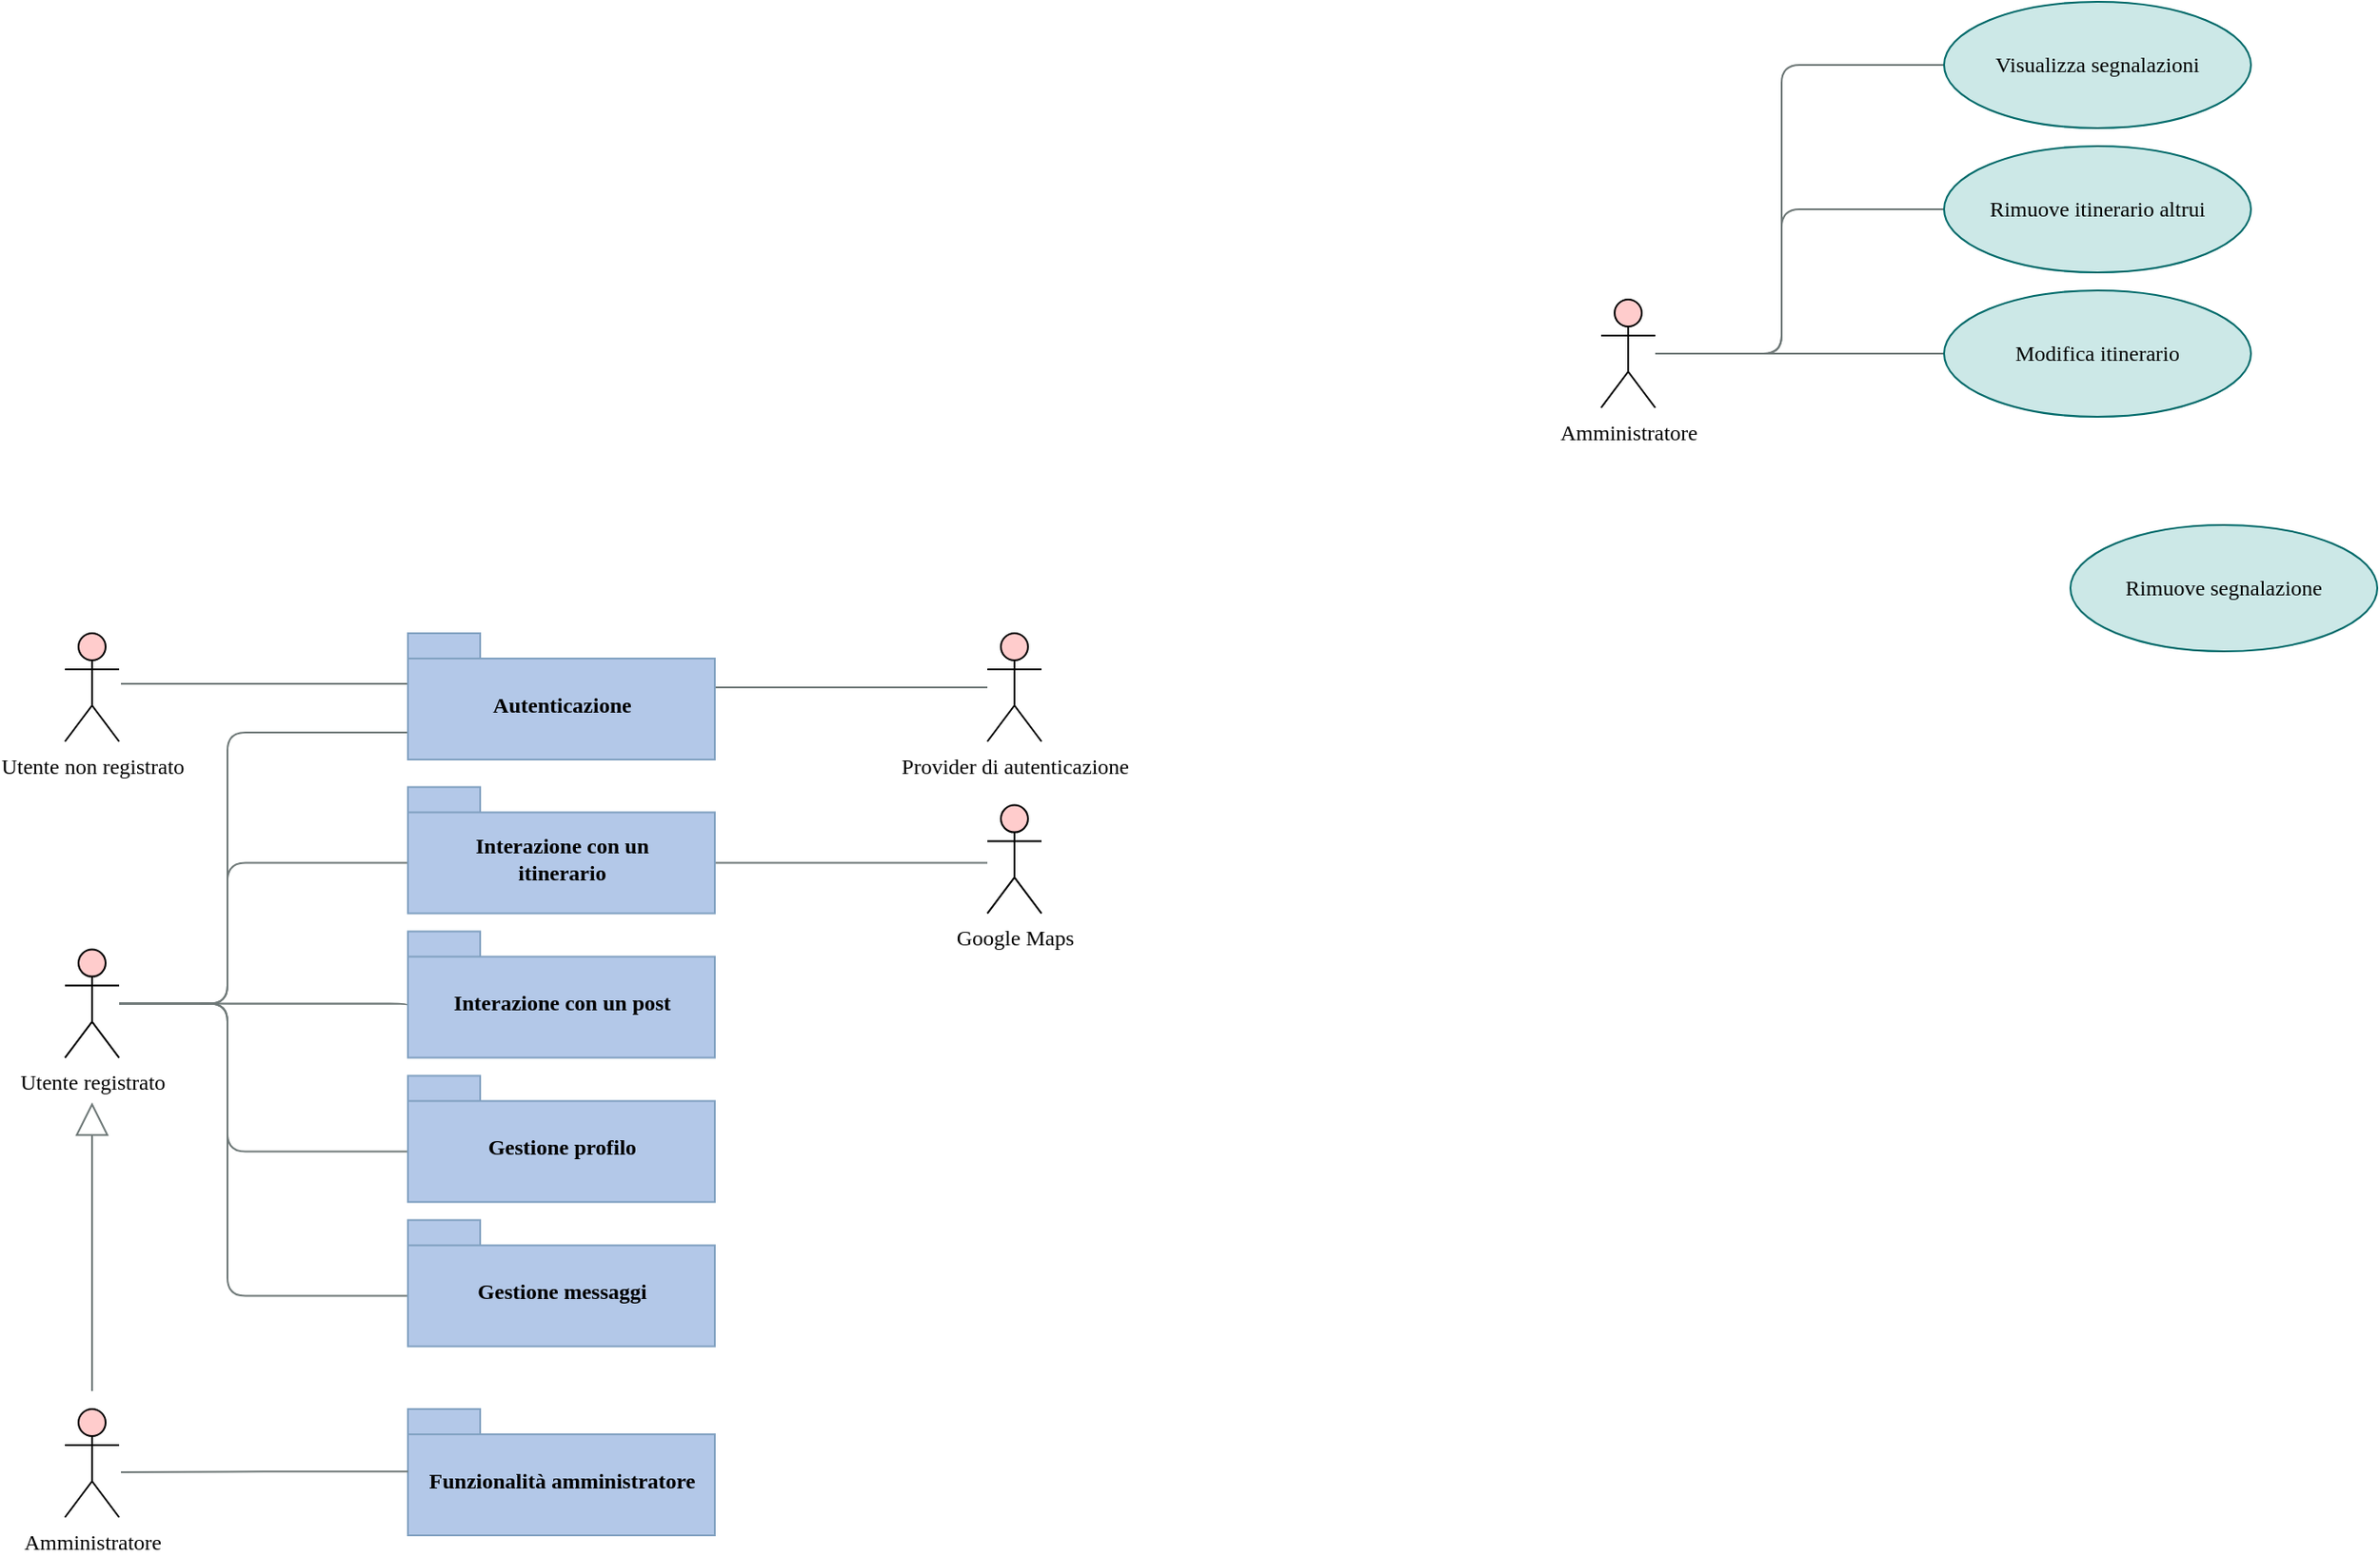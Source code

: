 <mxfile version="17.2.1" type="github" pages="6">
  <diagram id="qczy4szZoJ-dXBy7eCR8" name="Page-1">
    <mxGraphModel dx="1262" dy="675" grid="1" gridSize="10" guides="1" tooltips="1" connect="1" arrows="1" fold="1" page="1" pageScale="1" pageWidth="827" pageHeight="1000" math="0" shadow="0">
      <root>
        <mxCell id="0" />
        <mxCell id="1" parent="0" />
        <mxCell id="-XIUiXiNTtbOvC1yEvEz-1" style="edgeStyle=none;html=1;entryX=0;entryY=0;entryDx=0;entryDy=28;endArrow=none;endFill=0;fontColor=#191C1C;strokeColor=#6F7978;entryPerimeter=0;" parent="1" target="HgdmBFeqSQPLeSnqW7z7-1" edge="1">
          <mxGeometry relative="1" as="geometry">
            <mxPoint x="170" y="508" as="sourcePoint" />
            <mxPoint x="329" y="370" as="targetPoint" />
            <Array as="points">
              <mxPoint x="230" y="508" />
            </Array>
          </mxGeometry>
        </mxCell>
        <mxCell id="-XIUiXiNTtbOvC1yEvEz-2" value="Utente non registrato" style="shape=umlActor;verticalLabelPosition=bottom;verticalAlign=top;html=1;fillColor=#FFCCCC;fontFamily=Fira Sans;fontSource=https%3A%2F%2Ffonts.googleapis.com%2Fcss%3Ffamily%3DFira%2BSans;" parent="1" vertex="1">
          <mxGeometry x="139" y="480" width="30" height="60" as="geometry" />
        </mxCell>
        <mxCell id="-XIUiXiNTtbOvC1yEvEz-4" style="edgeStyle=orthogonalEdgeStyle;html=1;fontFamily=Roboto;fontSource=https%3A%2F%2Ffonts.googleapis.com%2Fcss%3Ffamily%3DRoboto;endArrow=none;endFill=0;fontColor=#191C1C;strokeColor=#6F7978;" parent="1" edge="1">
          <mxGeometry relative="1" as="geometry">
            <mxPoint x="169" y="685.26" as="sourcePoint" />
            <Array as="points">
              <mxPoint x="229" y="685" />
              <mxPoint x="229" y="535" />
            </Array>
            <mxPoint x="330" y="535" as="targetPoint" />
          </mxGeometry>
        </mxCell>
        <mxCell id="-XIUiXiNTtbOvC1yEvEz-5" style="edgeStyle=orthogonalEdgeStyle;html=1;entryX=0;entryY=0;entryDx=0;entryDy=42;entryPerimeter=0;fontFamily=Roboto;fontSource=https%3A%2F%2Ffonts.googleapis.com%2Fcss%3Ffamily%3DRoboto;endArrow=none;endFill=0;fontColor=#191C1C;strokeColor=#6F7978;" parent="1" source="-XIUiXiNTtbOvC1yEvEz-9" target="-XIUiXiNTtbOvC1yEvEz-19" edge="1">
          <mxGeometry relative="1" as="geometry">
            <Array as="points">
              <mxPoint x="229" y="685.3" />
              <mxPoint x="229" y="607.3" />
            </Array>
          </mxGeometry>
        </mxCell>
        <mxCell id="-XIUiXiNTtbOvC1yEvEz-6" style="edgeStyle=orthogonalEdgeStyle;html=1;fontFamily=Roboto;fontSource=https%3A%2F%2Ffonts.googleapis.com%2Fcss%3Ffamily%3DRoboto;endArrow=none;endFill=0;exitX=0;exitY=0;exitDx=0;exitDy=42;exitPerimeter=0;fontColor=#191C1C;strokeColor=#6F7978;" parent="1" source="-XIUiXiNTtbOvC1yEvEz-17" edge="1">
          <mxGeometry relative="1" as="geometry">
            <Array as="points">
              <mxPoint x="329" y="685.3" />
              <mxPoint x="209" y="685.3" />
            </Array>
            <mxPoint x="299" y="685.22" as="sourcePoint" />
            <mxPoint x="319.02" y="685.39" as="targetPoint" />
          </mxGeometry>
        </mxCell>
        <mxCell id="-XIUiXiNTtbOvC1yEvEz-7" style="edgeStyle=orthogonalEdgeStyle;html=1;entryX=0;entryY=0;entryDx=0;entryDy=42;entryPerimeter=0;fontFamily=Roboto;fontSource=https%3A%2F%2Ffonts.googleapis.com%2Fcss%3Ffamily%3DRoboto;endArrow=none;endFill=0;fontColor=#191C1C;strokeColor=#6F7978;" parent="1" source="-XIUiXiNTtbOvC1yEvEz-9" target="-XIUiXiNTtbOvC1yEvEz-20" edge="1">
          <mxGeometry relative="1" as="geometry">
            <Array as="points">
              <mxPoint x="229" y="685" />
              <mxPoint x="229" y="767" />
            </Array>
          </mxGeometry>
        </mxCell>
        <mxCell id="-XIUiXiNTtbOvC1yEvEz-8" style="edgeStyle=orthogonalEdgeStyle;html=1;entryX=0;entryY=0;entryDx=0;entryDy=42;entryPerimeter=0;fontFamily=Roboto;fontSource=https%3A%2F%2Ffonts.googleapis.com%2Fcss%3Ffamily%3DRoboto;endArrow=none;endFill=0;fontColor=#191C1C;strokeColor=#6F7978;" parent="1" source="-XIUiXiNTtbOvC1yEvEz-9" target="-XIUiXiNTtbOvC1yEvEz-18" edge="1">
          <mxGeometry relative="1" as="geometry">
            <Array as="points">
              <mxPoint x="229" y="685.3" />
              <mxPoint x="229" y="847.3" />
            </Array>
          </mxGeometry>
        </mxCell>
        <mxCell id="-XIUiXiNTtbOvC1yEvEz-9" value="Utente registrato" style="shape=umlActor;verticalLabelPosition=bottom;verticalAlign=top;html=1;fillColor=#FFCCCC;fontFamily=Fira Sans;fontSource=https%3A%2F%2Ffonts.googleapis.com%2Fcss%3Ffamily%3DFira%2BSans;" parent="1" vertex="1">
          <mxGeometry x="139" y="655.3" width="30" height="60" as="geometry" />
        </mxCell>
        <mxCell id="-XIUiXiNTtbOvC1yEvEz-12" style="edgeStyle=orthogonalEdgeStyle;html=1;fontFamily=Roboto;fontSource=https%3A%2F%2Ffonts.googleapis.com%2Fcss%3Ffamily%3DRoboto;endArrow=none;endFill=0;fontColor=#191C1C;strokeColor=#6F7978;" parent="1" edge="1">
          <mxGeometry relative="1" as="geometry">
            <mxPoint x="650" y="510" as="sourcePoint" />
            <mxPoint x="499" y="510" as="targetPoint" />
          </mxGeometry>
        </mxCell>
        <mxCell id="-XIUiXiNTtbOvC1yEvEz-14" value="Provider di autenticazione" style="shape=umlActor;verticalLabelPosition=bottom;verticalAlign=top;html=1;fillColor=#FFCCCC;fontFamily=Fira Sans;fontSource=https%3A%2F%2Ffonts.googleapis.com%2Fcss%3Ffamily%3DFira%2BSans;" parent="1" vertex="1">
          <mxGeometry x="650" y="480.0" width="30" height="60" as="geometry" />
        </mxCell>
        <mxCell id="-XIUiXiNTtbOvC1yEvEz-15" style="edgeStyle=orthogonalEdgeStyle;html=1;entryX=0;entryY=0;entryDx=170;entryDy=42;entryPerimeter=0;fontFamily=Roboto;fontSource=https%3A%2F%2Ffonts.googleapis.com%2Fcss%3Ffamily%3DRoboto;endArrow=none;endFill=0;fontColor=#191C1C;strokeColor=#6F7978;" parent="1" source="-XIUiXiNTtbOvC1yEvEz-16" target="-XIUiXiNTtbOvC1yEvEz-19" edge="1">
          <mxGeometry relative="1" as="geometry">
            <Array as="points">
              <mxPoint x="669" y="607.3" />
              <mxPoint x="669" y="607.3" />
            </Array>
          </mxGeometry>
        </mxCell>
        <mxCell id="-XIUiXiNTtbOvC1yEvEz-16" value="Google Maps" style="shape=umlActor;verticalLabelPosition=bottom;verticalAlign=top;html=1;fillColor=#FFCCCC;fontFamily=Fira Sans;fontSource=https%3A%2F%2Ffonts.googleapis.com%2Fcss%3Ffamily%3DFira%2BSans;" parent="1" vertex="1">
          <mxGeometry x="650" y="575.3" width="30" height="60" as="geometry" />
        </mxCell>
        <mxCell id="-XIUiXiNTtbOvC1yEvEz-17" value="Interazione con un post" style="shape=folder;fontStyle=1;spacingTop=10;tabWidth=40;tabHeight=14;tabPosition=left;html=1;fillColor=#B3C8E8;strokeColor=#81A1C1;fontFamily=Fira Sans;fontSource=https%3A%2F%2Ffonts.googleapis.com%2Fcss%3Ffamily%3DFira%2BSans;" parent="1" vertex="1">
          <mxGeometry x="329" y="645.3" width="170" height="70" as="geometry" />
        </mxCell>
        <mxCell id="-XIUiXiNTtbOvC1yEvEz-18" value="Gestione messaggi" style="shape=folder;fontStyle=1;spacingTop=10;tabWidth=40;tabHeight=14;tabPosition=left;html=1;fillColor=#B3C8E8;strokeColor=#81A1C1;fontFamily=Fira Sans;fontSource=https%3A%2F%2Ffonts.googleapis.com%2Fcss%3Ffamily%3DFira%2BSans;" parent="1" vertex="1">
          <mxGeometry x="329" y="805.3" width="170" height="70" as="geometry" />
        </mxCell>
        <mxCell id="-XIUiXiNTtbOvC1yEvEz-19" value="Interazione con un&lt;br&gt;itinerario" style="shape=folder;fontStyle=1;spacingTop=10;tabWidth=40;tabHeight=14;tabPosition=left;html=1;fillColor=#B3C8E8;strokeColor=#81A1C1;fontFamily=Fira Sans;fontSource=https%3A%2F%2Ffonts.googleapis.com%2Fcss%3Ffamily%3DFira%2BSans;" parent="1" vertex="1">
          <mxGeometry x="329" y="565.3" width="170" height="70" as="geometry" />
        </mxCell>
        <mxCell id="-XIUiXiNTtbOvC1yEvEz-20" value="Gestione profilo" style="shape=folder;fontStyle=1;spacingTop=10;tabWidth=40;tabHeight=14;tabPosition=left;html=1;fillColor=#B3C8E8;strokeColor=#81A1C1;fontFamily=Fira Sans;fontSource=https%3A%2F%2Ffonts.googleapis.com%2Fcss%3Ffamily%3DFira%2BSans;" parent="1" vertex="1">
          <mxGeometry x="329" y="725.3" width="170" height="70" as="geometry" />
        </mxCell>
        <mxCell id="gFzgRqBRbJGps-cOymP8-1" value="" style="endArrow=block;endSize=16;endFill=0;html=1;strokeColor=#6F7978;" parent="1" edge="1">
          <mxGeometry width="160" relative="1" as="geometry">
            <mxPoint x="154" y="900" as="sourcePoint" />
            <mxPoint x="154" y="740" as="targetPoint" />
          </mxGeometry>
        </mxCell>
        <mxCell id="HgdmBFeqSQPLeSnqW7z7-1" value="Autenticazione" style="shape=folder;fontStyle=1;spacingTop=10;tabWidth=40;tabHeight=14;tabPosition=left;html=1;fillColor=#B3C8E8;strokeColor=#81A1C1;fontFamily=Fira Sans;fontSource=https%3A%2F%2Ffonts.googleapis.com%2Fcss%3Ffamily%3DFira%2BSans;" vertex="1" parent="1">
          <mxGeometry x="329" y="480" width="170" height="70" as="geometry" />
        </mxCell>
        <mxCell id="DECDJwZvfVlAKKu3Gj_h-1" style="edgeStyle=orthogonalEdgeStyle;html=1;entryX=0;entryY=0.5;entryDx=0;entryDy=0;endArrow=none;endFill=0;strokeColor=#6F7978;" edge="1" source="DECDJwZvfVlAKKu3Gj_h-3" target="DECDJwZvfVlAKKu3Gj_h-5" parent="1">
          <mxGeometry relative="1" as="geometry" />
        </mxCell>
        <mxCell id="DECDJwZvfVlAKKu3Gj_h-2" style="edgeStyle=orthogonalEdgeStyle;html=1;entryX=0;entryY=0.5;entryDx=0;entryDy=0;endArrow=none;endFill=0;strokeColor=#6F7978;" edge="1" source="DECDJwZvfVlAKKu3Gj_h-3" target="DECDJwZvfVlAKKu3Gj_h-4" parent="1">
          <mxGeometry relative="1" as="geometry">
            <Array as="points">
              <mxPoint x="1090" y="325" />
              <mxPoint x="1090" y="245" />
            </Array>
          </mxGeometry>
        </mxCell>
        <mxCell id="DECDJwZvfVlAKKu3Gj_h-3" value="Amministratore" style="shape=umlActor;verticalLabelPosition=bottom;verticalAlign=top;html=1;fillColor=#FFCCCC;fontFamily=Fira Sans;fontSource=https%3A%2F%2Ffonts.googleapis.com%2Fcss%3Ffamily%3DFira%2BSans;" vertex="1" parent="1">
          <mxGeometry x="990" y="295" width="30" height="60" as="geometry" />
        </mxCell>
        <mxCell id="DECDJwZvfVlAKKu3Gj_h-4" value="Rimuove itinerario altrui" style="ellipse;whiteSpace=wrap;html=1;strokeColor=#006A6A;fillColor=#CCE8E7;fontFamily=Fira Sans;fontSource=https%3A%2F%2Ffonts.googleapis.com%2Fcss%3Ffamily%3DFira%2BSans;" vertex="1" parent="1">
          <mxGeometry x="1180" y="210" width="170" height="70" as="geometry" />
        </mxCell>
        <mxCell id="DECDJwZvfVlAKKu3Gj_h-5" value="Modifica itinerario" style="ellipse;whiteSpace=wrap;html=1;strokeColor=#006A6A;fillColor=#CCE8E7;fontFamily=Fira Sans;fontSource=https%3A%2F%2Ffonts.googleapis.com%2Fcss%3Ffamily%3DFira%2BSans;" vertex="1" parent="1">
          <mxGeometry x="1180" y="290" width="170" height="70" as="geometry" />
        </mxCell>
        <mxCell id="DECDJwZvfVlAKKu3Gj_h-6" style="edgeStyle=none;html=1;strokeColor=#6F7978;endArrow=none;endFill=0;" edge="1" source="DECDJwZvfVlAKKu3Gj_h-7" parent="1">
          <mxGeometry relative="1" as="geometry">
            <mxPoint x="1030" y="325" as="targetPoint" />
            <Array as="points">
              <mxPoint x="1090" y="165" />
              <mxPoint x="1090" y="325" />
            </Array>
          </mxGeometry>
        </mxCell>
        <mxCell id="DECDJwZvfVlAKKu3Gj_h-7" value="Visualizza segnalazioni" style="ellipse;whiteSpace=wrap;html=1;strokeColor=#006A6A;fillColor=#CCE8E7;fontFamily=Fira Sans;fontSource=https%3A%2F%2Ffonts.googleapis.com%2Fcss%3Ffamily%3DFira%2BSans;" vertex="1" parent="1">
          <mxGeometry x="1180" y="130" width="170" height="70" as="geometry" />
        </mxCell>
        <mxCell id="DECDJwZvfVlAKKu3Gj_h-12" value="Funzionalità amministratore" style="shape=folder;fontStyle=1;spacingTop=10;tabWidth=40;tabHeight=14;tabPosition=left;html=1;fillColor=#B3C8E8;strokeColor=#81A1C1;fontFamily=Fira Sans;fontSource=https%3A%2F%2Ffonts.googleapis.com%2Fcss%3Ffamily%3DFira%2BSans;" vertex="1" parent="1">
          <mxGeometry x="329" y="910" width="170" height="70" as="geometry" />
        </mxCell>
        <mxCell id="DECDJwZvfVlAKKu3Gj_h-16" value="Amministratore" style="shape=umlActor;verticalLabelPosition=bottom;verticalAlign=top;html=1;fillColor=#FFCCCC;fontFamily=Fira Sans;fontSource=https%3A%2F%2Ffonts.googleapis.com%2Fcss%3Ffamily%3DFira%2BSans;" vertex="1" parent="1">
          <mxGeometry x="139" y="910" width="30" height="60" as="geometry" />
        </mxCell>
        <mxCell id="DECDJwZvfVlAKKu3Gj_h-18" style="edgeStyle=orthogonalEdgeStyle;html=1;fontFamily=Roboto;fontSource=https%3A%2F%2Ffonts.googleapis.com%2Fcss%3Ffamily%3DRoboto;endArrow=none;endFill=0;fontColor=#191C1C;strokeColor=#6F7978;" edge="1" parent="1">
          <mxGeometry relative="1" as="geometry">
            <Array as="points">
              <mxPoint x="259" y="944.58" />
              <mxPoint x="259" y="944.58" />
            </Array>
            <mxPoint x="329" y="944.58" as="sourcePoint" />
            <mxPoint x="170" y="945" as="targetPoint" />
          </mxGeometry>
        </mxCell>
        <mxCell id="FpzYW32BT-NwqEfRgAhT-1" value="Rimuove segnalazione" style="ellipse;whiteSpace=wrap;html=1;strokeColor=#006A6A;fillColor=#CCE8E7;fontFamily=Fira Sans;fontSource=https%3A%2F%2Ffonts.googleapis.com%2Fcss%3Ffamily%3DFira%2BSans;" vertex="1" parent="1">
          <mxGeometry x="1250" y="420" width="170" height="70" as="geometry" />
        </mxCell>
      </root>
    </mxGraphModel>
  </diagram>
  <diagram name="Gestione messaggi" id="Veh-3PVVCM-p_1tmVrHY">
    <mxGraphModel dx="2089" dy="675" grid="1" gridSize="10" guides="1" tooltips="1" connect="1" arrows="1" fold="1" page="1" pageScale="1" pageWidth="827" pageHeight="1000" math="0" shadow="0">
      <root>
        <mxCell id="RA_Lw5pRIug5276kbM9S-0" />
        <mxCell id="RA_Lw5pRIug5276kbM9S-1" parent="RA_Lw5pRIug5276kbM9S-0" />
        <mxCell id="XJwVIXTmzipemH6ciXKP-1" value="Gestione messaggi" style="shape=folder;fontStyle=1;spacingTop=-413;tabWidth=125;tabHeight=30;tabPosition=left;html=1;fillColor=#B3C8E8;strokeColor=#81A1C1;spacingRight=120;fontFamily=Fira Sans;fontSource=https%3A%2F%2Ffonts.googleapis.com%2Fcss%3Ffamily%3DFira%2BSans;" parent="RA_Lw5pRIug5276kbM9S-1" vertex="1">
          <mxGeometry x="-446" y="280" width="240" height="440" as="geometry" />
        </mxCell>
        <mxCell id="XJwVIXTmzipemH6ciXKP-2" value="Invia messaggio privato" style="ellipse;whiteSpace=wrap;html=1;fillColor=#CCE8E7;strokeColor=#006A6A;fontFamily=Fira Sans;fontSource=https%3A%2F%2Ffonts.googleapis.com%2Fcss%3Ffamily%3DFira%2BSans;" parent="RA_Lw5pRIug5276kbM9S-1" vertex="1">
          <mxGeometry x="-411" y="320" width="170" height="70" as="geometry" />
        </mxCell>
        <mxCell id="XJwVIXTmzipemH6ciXKP-3" value="Riceve messaggio privato" style="ellipse;whiteSpace=wrap;html=1;fillColor=#CCE8E7;strokeColor=#006A6A;fontFamily=Fira Sans;fontSource=https%3A%2F%2Ffonts.googleapis.com%2Fcss%3Ffamily%3DFira%2BSans;" parent="RA_Lw5pRIug5276kbM9S-1" vertex="1">
          <mxGeometry x="-411" y="400" width="170" height="70" as="geometry" />
        </mxCell>
        <mxCell id="XJwVIXTmzipemH6ciXKP-4" value="Visualizza storico conversazioni" style="ellipse;whiteSpace=wrap;html=1;fillColor=#CCE8E7;strokeColor=#006A6A;fontFamily=Fira Sans;fontSource=https%3A%2F%2Ffonts.googleapis.com%2Fcss%3Ffamily%3DFira%2BSans;" parent="RA_Lw5pRIug5276kbM9S-1" vertex="1">
          <mxGeometry x="-411" y="480" width="170" height="70" as="geometry" />
        </mxCell>
        <mxCell id="XJwVIXTmzipemH6ciXKP-5" value="Ricerca destinatario messaggio" style="ellipse;whiteSpace=wrap;html=1;fillColor=#CCE8E7;strokeColor=#006A6A;fontFamily=Fira Sans;fontSource=https%3A%2F%2Ffonts.googleapis.com%2Fcss%3Ffamily%3DFira%2BSans;" parent="RA_Lw5pRIug5276kbM9S-1" vertex="1">
          <mxGeometry x="-411" y="640" width="170" height="70" as="geometry" />
        </mxCell>
        <mxCell id="XJwVIXTmzipemH6ciXKP-6" value="Elimina conversazione" style="ellipse;whiteSpace=wrap;html=1;fillColor=#CCE8E7;strokeColor=#006A6A;fontFamily=Fira Sans;fontSource=https%3A%2F%2Ffonts.googleapis.com%2Fcss%3Ffamily%3DFira%2BSans;" parent="RA_Lw5pRIug5276kbM9S-1" vertex="1">
          <mxGeometry x="-411" y="560" width="170" height="70" as="geometry" />
        </mxCell>
        <mxCell id="PV0Y0JGR-1BFf_9Rntem-1" style="edgeStyle=orthogonalEdgeStyle;html=1;entryX=0;entryY=0.5;entryDx=0;entryDy=0;fontFamily=Roboto;fontSource=https%3A%2F%2Ffonts.googleapis.com%2Fcss%3Ffamily%3DRoboto;endArrow=none;endFill=0;strokeColor=#6F7978;" parent="RA_Lw5pRIug5276kbM9S-1" source="PV0Y0JGR-1BFf_9Rntem-0" target="XJwVIXTmzipemH6ciXKP-2" edge="1">
          <mxGeometry relative="1" as="geometry" />
        </mxCell>
        <mxCell id="PV0Y0JGR-1BFf_9Rntem-2" style="edgeStyle=orthogonalEdgeStyle;html=1;entryX=0;entryY=0.5;entryDx=0;entryDy=0;fontFamily=Roboto;fontSource=https%3A%2F%2Ffonts.googleapis.com%2Fcss%3Ffamily%3DRoboto;endArrow=none;endFill=0;strokeColor=#6F7978;" parent="RA_Lw5pRIug5276kbM9S-1" source="PV0Y0JGR-1BFf_9Rntem-0" target="XJwVIXTmzipemH6ciXKP-3" edge="1">
          <mxGeometry relative="1" as="geometry" />
        </mxCell>
        <mxCell id="PV0Y0JGR-1BFf_9Rntem-3" style="edgeStyle=orthogonalEdgeStyle;html=1;fontFamily=Roboto;fontSource=https%3A%2F%2Ffonts.googleapis.com%2Fcss%3Ffamily%3DRoboto;endArrow=none;endFill=0;strokeColor=#6F7978;" parent="RA_Lw5pRIug5276kbM9S-1" source="PV0Y0JGR-1BFf_9Rntem-0" target="XJwVIXTmzipemH6ciXKP-4" edge="1">
          <mxGeometry relative="1" as="geometry" />
        </mxCell>
        <mxCell id="PV0Y0JGR-1BFf_9Rntem-4" style="edgeStyle=orthogonalEdgeStyle;html=1;entryX=0;entryY=0.5;entryDx=0;entryDy=0;fontFamily=Roboto;fontSource=https%3A%2F%2Ffonts.googleapis.com%2Fcss%3Ffamily%3DRoboto;endArrow=none;endFill=0;strokeColor=#6F7978;" parent="RA_Lw5pRIug5276kbM9S-1" source="PV0Y0JGR-1BFf_9Rntem-0" target="XJwVIXTmzipemH6ciXKP-6" edge="1">
          <mxGeometry relative="1" as="geometry" />
        </mxCell>
        <mxCell id="PV0Y0JGR-1BFf_9Rntem-5" style="edgeStyle=orthogonalEdgeStyle;html=1;entryX=0;entryY=0.5;entryDx=0;entryDy=0;fontFamily=Roboto;fontSource=https%3A%2F%2Ffonts.googleapis.com%2Fcss%3Ffamily%3DRoboto;endArrow=none;endFill=0;strokeColor=#6F7978;" parent="RA_Lw5pRIug5276kbM9S-1" source="PV0Y0JGR-1BFf_9Rntem-0" target="XJwVIXTmzipemH6ciXKP-5" edge="1">
          <mxGeometry relative="1" as="geometry" />
        </mxCell>
        <mxCell id="PV0Y0JGR-1BFf_9Rntem-0" value="Utente registrato" style="shape=umlActor;verticalLabelPosition=bottom;verticalAlign=top;html=1;fillColor=#FFCCCC;fontFamily=Fira Sans;fontSource=https%3A%2F%2Ffonts.googleapis.com%2Fcss%3Ffamily%3DFira%2BSans;" parent="RA_Lw5pRIug5276kbM9S-1" vertex="1">
          <mxGeometry x="-621" y="485" width="30" height="60" as="geometry" />
        </mxCell>
      </root>
    </mxGraphModel>
  </diagram>
  <diagram name="Interazione con un itinerario" id="wJz1u5MsW0KQzEy6X7kc">
    <mxGraphModel dx="1262" dy="675" grid="1" gridSize="10" guides="1" tooltips="1" connect="1" arrows="1" fold="1" page="1" pageScale="1" pageWidth="827" pageHeight="1000" math="0" shadow="0">
      <root>
        <mxCell id="C338EUASnKbBIXxnKJzZ-0" />
        <mxCell id="C338EUASnKbBIXxnKJzZ-1" parent="C338EUASnKbBIXxnKJzZ-0" />
        <mxCell id="_ZwYKV5uUTKIE1pvgp_H-1" value="Interazione con un itinerario" style="shape=folder;fontStyle=1;spacingTop=-806;tabWidth=175;tabHeight=24;tabPosition=left;html=1;fillColor=#B3C8E8;strokeColor=#81A1C1;fontFamily=Fira Sans;fontSource=https%3A%2F%2Ffonts.googleapis.com%2Fcss%3Ffamily%3DFira%2BSans;spacingRight=80;" parent="C338EUASnKbBIXxnKJzZ-1" vertex="1">
          <mxGeometry x="314" y="82" width="245" height="835" as="geometry" />
        </mxCell>
        <mxCell id="_ZwYKV5uUTKIE1pvgp_H-2" value="Valuta itinerario" style="ellipse;whiteSpace=wrap;html=1;fillColor=#CCE8E7;strokeColor=#006A6A;fontFamily=Fira Sans;fontSource=https%3A%2F%2Ffonts.googleapis.com%2Fcss%3Ffamily%3DFira%2BSans;" parent="C338EUASnKbBIXxnKJzZ-1" vertex="1">
          <mxGeometry x="351.5" y="597" width="170" height="70" as="geometry" />
        </mxCell>
        <mxCell id="_ZwYKV5uUTKIE1pvgp_H-3" value="Aggiunge itinerario a compilation" style="ellipse;whiteSpace=wrap;html=1;fillColor=#CCE8E7;strokeColor=#006A6A;fontFamily=Fira Sans;fontSource=https%3A%2F%2Ffonts.googleapis.com%2Fcss%3Ffamily%3DFira%2BSans;" parent="C338EUASnKbBIXxnKJzZ-1" vertex="1">
          <mxGeometry x="351.5" y="677" width="170" height="70" as="geometry" />
        </mxCell>
        <mxCell id="_ZwYKV5uUTKIE1pvgp_H-4" value="Visualizza post associati" style="ellipse;whiteSpace=wrap;html=1;fillColor=#CCE8E7;strokeColor=#006A6A;fontFamily=Fira Sans;fontSource=https%3A%2F%2Ffonts.googleapis.com%2Fcss%3Ffamily%3DFira%2BSans;" parent="C338EUASnKbBIXxnKJzZ-1" vertex="1">
          <mxGeometry x="351.5" y="517" width="170" height="70" as="geometry" />
        </mxCell>
        <mxCell id="zOGHpzFeowUkN54CgMtl-0" value="Visualizza informazioni itinerario" style="ellipse;whiteSpace=wrap;html=1;fillColor=#CCE8E7;strokeColor=#006A6A;fontFamily=Fira Sans;fontSource=https%3A%2F%2Ffonts.googleapis.com%2Fcss%3Ffamily%3DFira%2BSans;" parent="C338EUASnKbBIXxnKJzZ-1" vertex="1">
          <mxGeometry x="351.5" y="357" width="170" height="70" as="geometry" />
        </mxCell>
        <mxCell id="zOGHpzFeowUkN54CgMtl-3" value="Segnala itinerario" style="ellipse;whiteSpace=wrap;html=1;fillColor=#CCE8E7;strokeColor=#006A6A;fontFamily=Fira Sans;fontSource=https%3A%2F%2Ffonts.googleapis.com%2Fcss%3Ffamily%3DFira%2BSans;" parent="C338EUASnKbBIXxnKJzZ-1" vertex="1">
          <mxGeometry x="351.5" y="757" width="170" height="70" as="geometry" />
        </mxCell>
        <mxCell id="zOGHpzFeowUkN54CgMtl-7" value="Visualizza itinerario su mappa" style="ellipse;whiteSpace=wrap;html=1;fillColor=#CCE8E7;strokeColor=#006A6A;fontFamily=Fira Sans;fontSource=https%3A%2F%2Ffonts.googleapis.com%2Fcss%3Ffamily%3DFira%2BSans;" parent="C338EUASnKbBIXxnKJzZ-1" vertex="1">
          <mxGeometry x="351.5" y="437" width="170" height="70" as="geometry" />
        </mxCell>
        <mxCell id="i6l3ypgMmZduuuR-hvQm-0" value="Elimina itinerario personale" style="ellipse;whiteSpace=wrap;html=1;fillColor=#CCE8E7;strokeColor=#006A6A;fontFamily=Fira Sans;fontSource=https%3A%2F%2Ffonts.googleapis.com%2Fcss%3Ffamily%3DFira%2BSans;" parent="C338EUASnKbBIXxnKJzZ-1" vertex="1">
          <mxGeometry x="351.5" y="197" width="170" height="70" as="geometry" />
        </mxCell>
        <mxCell id="xoWPv42Jw_Ec5Yf9Sz2_-0" value="Aggiunge itinerario" style="ellipse;whiteSpace=wrap;html=1;fillColor=#CCE8E7;strokeColor=#006A6A;fontFamily=Fira Sans;fontSource=https%3A%2F%2Ffonts.googleapis.com%2Fcss%3Ffamily%3DFira%2BSans;" parent="C338EUASnKbBIXxnKJzZ-1" vertex="1">
          <mxGeometry x="351.5" y="117" width="170" height="70" as="geometry" />
        </mxCell>
        <mxCell id="xoWPv42Jw_Ec5Yf9Sz2_-1" value="Ricerca itinerario" style="ellipse;whiteSpace=wrap;html=1;fillColor=#CCE8E7;fontFamily=Fira Sans;fontSource=https%3A%2F%2Ffonts.googleapis.com%2Fcss%3Ffamily%3DFira%2BSans;strokeColor=#006A6A;" parent="C338EUASnKbBIXxnKJzZ-1" vertex="1">
          <mxGeometry x="351.5" y="277" width="170" height="70" as="geometry" />
        </mxCell>
        <mxCell id="dY5G0MWIAElWPyhCaf7V-1" style="edgeStyle=orthogonalEdgeStyle;html=1;entryX=0;entryY=0.5;entryDx=0;entryDy=0;fontFamily=Roboto;fontSource=https%3A%2F%2Ffonts.googleapis.com%2Fcss%3Ffamily%3DRoboto;endArrow=none;endFill=0;strokeColor=#6F7978;" parent="C338EUASnKbBIXxnKJzZ-1" source="2fnAf-8mrznU_V3PLvRW-0" target="xoWPv42Jw_Ec5Yf9Sz2_-0" edge="1">
          <mxGeometry relative="1" as="geometry" />
        </mxCell>
        <mxCell id="dY5G0MWIAElWPyhCaf7V-2" style="edgeStyle=orthogonalEdgeStyle;html=1;entryX=0;entryY=0.5;entryDx=0;entryDy=0;fontFamily=Roboto;fontSource=https%3A%2F%2Ffonts.googleapis.com%2Fcss%3Ffamily%3DRoboto;endArrow=none;endFill=0;strokeColor=#6F7978;" parent="C338EUASnKbBIXxnKJzZ-1" source="2fnAf-8mrznU_V3PLvRW-0" target="i6l3ypgMmZduuuR-hvQm-0" edge="1">
          <mxGeometry relative="1" as="geometry" />
        </mxCell>
        <mxCell id="dY5G0MWIAElWPyhCaf7V-3" style="edgeStyle=orthogonalEdgeStyle;html=1;entryX=0;entryY=0.5;entryDx=0;entryDy=0;fontFamily=Roboto;fontSource=https%3A%2F%2Ffonts.googleapis.com%2Fcss%3Ffamily%3DRoboto;endArrow=none;endFill=0;strokeColor=#6F7978;" parent="C338EUASnKbBIXxnKJzZ-1" source="2fnAf-8mrznU_V3PLvRW-0" target="xoWPv42Jw_Ec5Yf9Sz2_-1" edge="1">
          <mxGeometry relative="1" as="geometry" />
        </mxCell>
        <mxCell id="dY5G0MWIAElWPyhCaf7V-4" style="edgeStyle=orthogonalEdgeStyle;html=1;entryX=0;entryY=0.5;entryDx=0;entryDy=0;fontFamily=Roboto;fontSource=https%3A%2F%2Ffonts.googleapis.com%2Fcss%3Ffamily%3DRoboto;endArrow=none;endFill=0;strokeColor=#6F7978;" parent="C338EUASnKbBIXxnKJzZ-1" source="2fnAf-8mrznU_V3PLvRW-0" target="zOGHpzFeowUkN54CgMtl-0" edge="1">
          <mxGeometry relative="1" as="geometry" />
        </mxCell>
        <mxCell id="dY5G0MWIAElWPyhCaf7V-5" style="edgeStyle=orthogonalEdgeStyle;html=1;entryX=0;entryY=0.5;entryDx=0;entryDy=0;fontFamily=Roboto;fontSource=https%3A%2F%2Ffonts.googleapis.com%2Fcss%3Ffamily%3DRoboto;endArrow=none;endFill=0;strokeColor=#6F7978;" parent="C338EUASnKbBIXxnKJzZ-1" source="2fnAf-8mrznU_V3PLvRW-0" target="zOGHpzFeowUkN54CgMtl-7" edge="1">
          <mxGeometry relative="1" as="geometry" />
        </mxCell>
        <mxCell id="dY5G0MWIAElWPyhCaf7V-6" style="edgeStyle=orthogonalEdgeStyle;html=1;entryX=0;entryY=0.5;entryDx=0;entryDy=0;fontFamily=Roboto;fontSource=https%3A%2F%2Ffonts.googleapis.com%2Fcss%3Ffamily%3DRoboto;endArrow=none;endFill=0;strokeColor=#6F7978;" parent="C338EUASnKbBIXxnKJzZ-1" source="2fnAf-8mrznU_V3PLvRW-0" target="_ZwYKV5uUTKIE1pvgp_H-4" edge="1">
          <mxGeometry relative="1" as="geometry" />
        </mxCell>
        <mxCell id="dY5G0MWIAElWPyhCaf7V-7" style="edgeStyle=orthogonalEdgeStyle;html=1;entryX=0;entryY=0.5;entryDx=0;entryDy=0;fontFamily=Roboto;fontSource=https%3A%2F%2Ffonts.googleapis.com%2Fcss%3Ffamily%3DRoboto;endArrow=none;endFill=0;strokeColor=#6F7978;" parent="C338EUASnKbBIXxnKJzZ-1" source="2fnAf-8mrznU_V3PLvRW-0" target="_ZwYKV5uUTKIE1pvgp_H-2" edge="1">
          <mxGeometry relative="1" as="geometry" />
        </mxCell>
        <mxCell id="dY5G0MWIAElWPyhCaf7V-8" style="edgeStyle=orthogonalEdgeStyle;html=1;entryX=0;entryY=0.5;entryDx=0;entryDy=0;fontFamily=Roboto;fontSource=https%3A%2F%2Ffonts.googleapis.com%2Fcss%3Ffamily%3DRoboto;endArrow=none;endFill=0;strokeColor=#6F7978;" parent="C338EUASnKbBIXxnKJzZ-1" source="2fnAf-8mrznU_V3PLvRW-0" target="_ZwYKV5uUTKIE1pvgp_H-3" edge="1">
          <mxGeometry relative="1" as="geometry" />
        </mxCell>
        <mxCell id="dY5G0MWIAElWPyhCaf7V-9" style="edgeStyle=orthogonalEdgeStyle;html=1;entryX=0;entryY=0.5;entryDx=0;entryDy=0;fontFamily=Roboto;fontSource=https%3A%2F%2Ffonts.googleapis.com%2Fcss%3Ffamily%3DRoboto;endArrow=none;endFill=0;strokeColor=#6F7978;" parent="C338EUASnKbBIXxnKJzZ-1" source="2fnAf-8mrznU_V3PLvRW-0" target="zOGHpzFeowUkN54CgMtl-3" edge="1">
          <mxGeometry relative="1" as="geometry" />
        </mxCell>
        <mxCell id="dY5G0MWIAElWPyhCaf7V-10" style="edgeStyle=orthogonalEdgeStyle;html=1;entryX=0;entryY=0.5;entryDx=0;entryDy=0;fontFamily=Roboto;fontSource=https%3A%2F%2Ffonts.googleapis.com%2Fcss%3Ffamily%3DRoboto;endArrow=none;endFill=0;strokeColor=#6F7978;" parent="C338EUASnKbBIXxnKJzZ-1" source="2fnAf-8mrznU_V3PLvRW-0" target="HZX-do62R3i_OTAh2DCt-0" edge="1">
          <mxGeometry relative="1" as="geometry" />
        </mxCell>
        <mxCell id="2fnAf-8mrznU_V3PLvRW-0" value="Utente registrato" style="shape=umlActor;verticalLabelPosition=bottom;verticalAlign=top;html=1;fillColor=#FFCCCC;fontFamily=Fira Sans;fontSource=https%3A%2F%2Ffonts.googleapis.com%2Fcss%3Ffamily%3DFira%2BSans;" parent="C338EUASnKbBIXxnKJzZ-1" vertex="1">
          <mxGeometry x="129" y="442" width="30" height="60" as="geometry" />
        </mxCell>
        <mxCell id="dY5G0MWIAElWPyhCaf7V-11" style="edgeStyle=orthogonalEdgeStyle;html=1;entryX=1;entryY=0.5;entryDx=0;entryDy=0;fontFamily=Roboto;fontSource=https%3A%2F%2Ffonts.googleapis.com%2Fcss%3Ffamily%3DRoboto;endArrow=none;endFill=0;strokeColor=#6F7978;" parent="C338EUASnKbBIXxnKJzZ-1" source="2fnAf-8mrznU_V3PLvRW-1" target="xoWPv42Jw_Ec5Yf9Sz2_-0" edge="1">
          <mxGeometry relative="1" as="geometry" />
        </mxCell>
        <mxCell id="dY5G0MWIAElWPyhCaf7V-12" style="edgeStyle=orthogonalEdgeStyle;html=1;entryX=1;entryY=0.5;entryDx=0;entryDy=0;fontFamily=Roboto;fontSource=https%3A%2F%2Ffonts.googleapis.com%2Fcss%3Ffamily%3DRoboto;endArrow=none;endFill=0;strokeColor=#6F7978;" parent="C338EUASnKbBIXxnKJzZ-1" source="2fnAf-8mrznU_V3PLvRW-1" target="xoWPv42Jw_Ec5Yf9Sz2_-1" edge="1">
          <mxGeometry relative="1" as="geometry" />
        </mxCell>
        <mxCell id="dY5G0MWIAElWPyhCaf7V-13" style="edgeStyle=orthogonalEdgeStyle;html=1;entryX=1;entryY=0.5;entryDx=0;entryDy=0;fontFamily=Roboto;fontSource=https%3A%2F%2Ffonts.googleapis.com%2Fcss%3Ffamily%3DRoboto;endArrow=none;endFill=0;strokeColor=#6F7978;" parent="C338EUASnKbBIXxnKJzZ-1" source="2fnAf-8mrznU_V3PLvRW-1" target="zOGHpzFeowUkN54CgMtl-7" edge="1">
          <mxGeometry relative="1" as="geometry" />
        </mxCell>
        <mxCell id="2fnAf-8mrznU_V3PLvRW-1" value="Google Maps" style="shape=umlActor;verticalLabelPosition=bottom;verticalAlign=top;html=1;fillColor=#FFCCCC;fontFamily=Fira Sans;fontSource=https%3A%2F%2Ffonts.googleapis.com%2Fcss%3Ffamily%3DFira%2BSans;" parent="C338EUASnKbBIXxnKJzZ-1" vertex="1">
          <mxGeometry x="669" y="442" width="30" height="60" as="geometry" />
        </mxCell>
        <mxCell id="HZX-do62R3i_OTAh2DCt-0" value="Contatta autore itinerario" style="ellipse;whiteSpace=wrap;html=1;fillColor=#CCE8E7;strokeColor=#006A6A;fontFamily=Fira Sans;fontSource=https%3A%2F%2Ffonts.googleapis.com%2Fcss%3Ffamily%3DFira%2BSans;" parent="C338EUASnKbBIXxnKJzZ-1" vertex="1">
          <mxGeometry x="351.5" y="837" width="170" height="70" as="geometry" />
        </mxCell>
      </root>
    </mxGraphModel>
  </diagram>
  <diagram name="Interazione con un post" id="05fsLwHNBAUhAjkaQuGW">
    <mxGraphModel dx="2089" dy="675" grid="1" gridSize="10" guides="1" tooltips="1" connect="1" arrows="1" fold="1" page="1" pageScale="1" pageWidth="827" pageHeight="1000" math="0" shadow="0">
      <root>
        <mxCell id="-od6nIw5Y7ZX45nujaoe-0" />
        <mxCell id="-od6nIw5Y7ZX45nujaoe-1" parent="-od6nIw5Y7ZX45nujaoe-0" />
        <mxCell id="sqeVr-SyrVI41CZoPBQ_-0" value="Interazione con un post" style="shape=folder;fontStyle=1;spacingTop=-255;tabWidth=155;tabHeight=30;tabPosition=left;html=1;strokeColor=#81A1C1;fillColor=#B3C8E8;fontFamily=Fira Sans;fontSource=https%3A%2F%2Ffonts.googleapis.com%2Fcss%3Ffamily%3DFira%2BSans;spacingRight=90;" parent="-od6nIw5Y7ZX45nujaoe-1" vertex="1">
          <mxGeometry x="-456" y="360" width="240" height="280" as="geometry" />
        </mxCell>
        <mxCell id="sqeVr-SyrVI41CZoPBQ_-1" value="Segnala post" style="ellipse;whiteSpace=wrap;html=1;fillColor=#CCE8E7;strokeColor=#006A6A;fontFamily=Fira Sans;fontSource=https%3A%2F%2Ffonts.googleapis.com%2Fcss%3Ffamily%3DFira%2BSans;" parent="-od6nIw5Y7ZX45nujaoe-1" vertex="1">
          <mxGeometry x="-421" y="480" width="170" height="70" as="geometry" />
        </mxCell>
        <mxCell id="sqeVr-SyrVI41CZoPBQ_-3" value="Contatta autore post" style="ellipse;whiteSpace=wrap;html=1;fillColor=#CCE8E7;strokeColor=#006A6A;fontFamily=Fira Sans;fontSource=https%3A%2F%2Ffonts.googleapis.com%2Fcss%3Ffamily%3DFira%2BSans;" parent="-od6nIw5Y7ZX45nujaoe-1" vertex="1">
          <mxGeometry x="-421" y="560" width="170" height="70" as="geometry" />
        </mxCell>
        <mxCell id="-ipw1VvJoXBgGLcdzLf8-0" value="Visualizza post" style="ellipse;whiteSpace=wrap;html=1;fillColor=#CCE8E7;strokeColor=#006A6A;fontFamily=Fira Sans;fontSource=https%3A%2F%2Ffonts.googleapis.com%2Fcss%3Ffamily%3DFira%2BSans;" parent="-od6nIw5Y7ZX45nujaoe-1" vertex="1">
          <mxGeometry x="-421" y="400" width="170" height="70" as="geometry" />
        </mxCell>
        <mxCell id="UKqjOVKs4rOVD13P0vwv-1" style="edgeStyle=orthogonalEdgeStyle;html=1;entryX=0;entryY=0.5;entryDx=0;entryDy=0;fontFamily=Fira Sans;fontSource=https%3A%2F%2Ffonts.googleapis.com%2Fcss%3Ffamily%3DFira%2BSans;fontColor=#191C1C;endArrow=none;endFill=0;strokeColor=#6F7978;" parent="-od6nIw5Y7ZX45nujaoe-1" source="UKqjOVKs4rOVD13P0vwv-0" target="-ipw1VvJoXBgGLcdzLf8-0" edge="1">
          <mxGeometry relative="1" as="geometry" />
        </mxCell>
        <mxCell id="UKqjOVKs4rOVD13P0vwv-2" style="edgeStyle=orthogonalEdgeStyle;html=1;entryX=0;entryY=0.5;entryDx=0;entryDy=0;fontFamily=Fira Sans;fontSource=https%3A%2F%2Ffonts.googleapis.com%2Fcss%3Ffamily%3DFira%2BSans;fontColor=#191C1C;endArrow=none;endFill=0;strokeColor=#6F7978;" parent="-od6nIw5Y7ZX45nujaoe-1" source="UKqjOVKs4rOVD13P0vwv-0" target="sqeVr-SyrVI41CZoPBQ_-1" edge="1">
          <mxGeometry relative="1" as="geometry" />
        </mxCell>
        <mxCell id="UKqjOVKs4rOVD13P0vwv-3" style="edgeStyle=orthogonalEdgeStyle;html=1;entryX=0;entryY=0.5;entryDx=0;entryDy=0;fontFamily=Fira Sans;fontSource=https%3A%2F%2Ffonts.googleapis.com%2Fcss%3Ffamily%3DFira%2BSans;fontColor=#191C1C;endArrow=none;endFill=0;strokeColor=#6F7978;" parent="-od6nIw5Y7ZX45nujaoe-1" source="UKqjOVKs4rOVD13P0vwv-0" target="sqeVr-SyrVI41CZoPBQ_-3" edge="1">
          <mxGeometry relative="1" as="geometry" />
        </mxCell>
        <mxCell id="UKqjOVKs4rOVD13P0vwv-0" value="Utente registrato" style="shape=umlActor;verticalLabelPosition=bottom;verticalAlign=top;html=1;fillColor=#FFCCCC;fontFamily=Fira Sans;fontSource=https%3A%2F%2Ffonts.googleapis.com%2Fcss%3Ffamily%3DFira%2BSans;" parent="-od6nIw5Y7ZX45nujaoe-1" vertex="1">
          <mxGeometry x="-611" y="485" width="30" height="60" as="geometry" />
        </mxCell>
      </root>
    </mxGraphModel>
  </diagram>
  <diagram name="Gestione profilo" id="G-er_nv_R2DgOpvPhVch">
    <mxGraphModel dx="1262" dy="675" grid="1" gridSize="10" guides="1" tooltips="1" connect="1" arrows="1" fold="1" page="1" pageScale="1" pageWidth="827" pageHeight="1000" math="0" shadow="0">
      <root>
        <mxCell id="eGiqMJNB_t8XclPJ1ewD-0" />
        <mxCell id="eGiqMJNB_t8XclPJ1ewD-1" parent="eGiqMJNB_t8XclPJ1ewD-0" />
        <mxCell id="eGiqMJNB_t8XclPJ1ewD-2" value="&lt;font data-font-src=&quot;https://fonts.googleapis.com/css?family=Fira+Sans&quot; face=&quot;Fira Sans&quot;&gt;Gestione profilo&lt;/font&gt;" style="shape=folder;fontStyle=1;spacingTop=-750;tabWidth=101;tabHeight=30;tabPosition=left;html=1;direction=east;fillColor=#B3C8E8;strokeColor=#81A1C1;spacingLeft=0;spacingRight=140;spacing=2;" parent="eGiqMJNB_t8XclPJ1ewD-1" vertex="1">
          <mxGeometry x="388" y="113" width="240" height="775" as="geometry" />
        </mxCell>
        <mxCell id="eGiqMJNB_t8XclPJ1ewD-3" value="Aggiunge post" style="ellipse;whiteSpace=wrap;html=1;fillColor=#CCE8E7;strokeColor=#006A6A;fontFamily=Fira Sans;fontSource=https%3A%2F%2Ffonts.googleapis.com%2Fcss%3Ffamily%3DFira%2BSans;" parent="eGiqMJNB_t8XclPJ1ewD-1" vertex="1">
          <mxGeometry x="423" y="323" width="170" height="70" as="geometry" />
        </mxCell>
        <mxCell id="eGiqMJNB_t8XclPJ1ewD-4" value="Elimina post" style="ellipse;whiteSpace=wrap;html=1;fillColor=#CCE8E7;strokeColor=#006A6A;fontFamily=Fira Sans;fontSource=https%3A%2F%2Ffonts.googleapis.com%2Fcss%3Ffamily%3DFira%2BSans;" parent="eGiqMJNB_t8XclPJ1ewD-1" vertex="1">
          <mxGeometry x="423" y="403" width="170" height="70" as="geometry" />
        </mxCell>
        <mxCell id="eGiqMJNB_t8XclPJ1ewD-5" value="Aggiunge compilation" style="ellipse;whiteSpace=wrap;html=1;fillColor=#CCE8E7;strokeColor=#006A6A;fontFamily=Fira Sans;fontSource=https%3A%2F%2Ffonts.googleapis.com%2Fcss%3Ffamily%3DFira%2BSans;" parent="eGiqMJNB_t8XclPJ1ewD-1" vertex="1">
          <mxGeometry x="423" y="563" width="170" height="70" as="geometry" />
        </mxCell>
        <mxCell id="eGiqMJNB_t8XclPJ1ewD-6" value="Elimina compilation" style="ellipse;whiteSpace=wrap;html=1;fillColor=#CCE8E7;strokeColor=#006A6A;fontFamily=Fira Sans;fontSource=https%3A%2F%2Ffonts.googleapis.com%2Fcss%3Ffamily%3DFira%2BSans;" parent="eGiqMJNB_t8XclPJ1ewD-1" vertex="1">
          <mxGeometry x="423" y="643" width="170" height="70" as="geometry" />
        </mxCell>
        <mxCell id="eGiqMJNB_t8XclPJ1ewD-7" value="Modifica foto profilo" style="ellipse;whiteSpace=wrap;html=1;fillColor=#CCE8E7;strokeColor=#006A6A;fontFamily=Fira Sans;fontSource=https%3A%2F%2Ffonts.googleapis.com%2Fcss%3Ffamily%3DFira%2BSans;" parent="eGiqMJNB_t8XclPJ1ewD-1" vertex="1">
          <mxGeometry x="423" y="243" width="170" height="70" as="geometry" />
        </mxCell>
        <mxCell id="eGiqMJNB_t8XclPJ1ewD-8" value="Visualizza compilation" style="ellipse;whiteSpace=wrap;html=1;fillColor=#CCE8E7;strokeColor=#006A6A;fontFamily=Fira Sans;fontSource=https%3A%2F%2Ffonts.googleapis.com%2Fcss%3Ffamily%3DFira%2BSans;" parent="eGiqMJNB_t8XclPJ1ewD-1" vertex="1">
          <mxGeometry x="423" y="483" width="170" height="70" as="geometry" />
        </mxCell>
        <mxCell id="XrmHwuFWhV1IJxgCvK87-0" value="Elimina itinerario da compilation" style="ellipse;whiteSpace=wrap;html=1;fillColor=#CCE8E7;strokeColor=#006A6A;fontFamily=Fira Sans;fontSource=https%3A%2F%2Ffonts.googleapis.com%2Fcss%3Ffamily%3DFira%2BSans;" parent="eGiqMJNB_t8XclPJ1ewD-1" vertex="1">
          <mxGeometry x="423" y="723" width="170" height="70" as="geometry" />
        </mxCell>
        <mxCell id="18WCDsnbuguUlf2W9zgz-0" value="Visualizza profilo personale" style="ellipse;whiteSpace=wrap;html=1;fillColor=#CCE8E7;strokeColor=#006A6A;fontFamily=Fira Sans;fontSource=https%3A%2F%2Ffonts.googleapis.com%2Fcss%3Ffamily%3DFira%2BSans;" parent="eGiqMJNB_t8XclPJ1ewD-1" vertex="1">
          <mxGeometry x="423" y="163" width="170" height="70" as="geometry" />
        </mxCell>
        <mxCell id="CQFWI6z-2guNO9frtrrk-0" value="Visualizza itinerari inseriti" style="ellipse;whiteSpace=wrap;html=1;fillColor=#CCE8E7;strokeColor=#006A6A;fontFamily=Fira Sans;fontSource=https%3A%2F%2Ffonts.googleapis.com%2Fcss%3Ffamily%3DFira%2BSans;" parent="eGiqMJNB_t8XclPJ1ewD-1" vertex="1">
          <mxGeometry x="423" y="803" width="170" height="70" as="geometry" />
        </mxCell>
        <mxCell id="YbLeje-0JzQswItLggrk-1" style="edgeStyle=orthogonalEdgeStyle;html=1;entryX=0;entryY=0.5;entryDx=0;entryDy=0;fontFamily=Fira Sans;fontSource=https%3A%2F%2Ffonts.googleapis.com%2Fcss%3Ffamily%3DFira%2BSans;fontColor=#191C1C;endArrow=none;endFill=0;strokeColor=#6F7978;" parent="eGiqMJNB_t8XclPJ1ewD-1" source="YbLeje-0JzQswItLggrk-0" target="18WCDsnbuguUlf2W9zgz-0" edge="1">
          <mxGeometry relative="1" as="geometry" />
        </mxCell>
        <mxCell id="YbLeje-0JzQswItLggrk-2" style="edgeStyle=orthogonalEdgeStyle;html=1;entryX=0;entryY=0.5;entryDx=0;entryDy=0;fontFamily=Fira Sans;fontSource=https%3A%2F%2Ffonts.googleapis.com%2Fcss%3Ffamily%3DFira%2BSans;fontColor=#191C1C;endArrow=none;endFill=0;strokeColor=#6F7978;" parent="eGiqMJNB_t8XclPJ1ewD-1" source="YbLeje-0JzQswItLggrk-0" target="eGiqMJNB_t8XclPJ1ewD-7" edge="1">
          <mxGeometry relative="1" as="geometry" />
        </mxCell>
        <mxCell id="YbLeje-0JzQswItLggrk-3" style="edgeStyle=orthogonalEdgeStyle;html=1;entryX=0;entryY=0.5;entryDx=0;entryDy=0;fontFamily=Fira Sans;fontSource=https%3A%2F%2Ffonts.googleapis.com%2Fcss%3Ffamily%3DFira%2BSans;fontColor=#191C1C;endArrow=none;endFill=0;strokeColor=#6F7978;" parent="eGiqMJNB_t8XclPJ1ewD-1" source="YbLeje-0JzQswItLggrk-0" target="eGiqMJNB_t8XclPJ1ewD-3" edge="1">
          <mxGeometry relative="1" as="geometry" />
        </mxCell>
        <mxCell id="YbLeje-0JzQswItLggrk-4" style="edgeStyle=orthogonalEdgeStyle;html=1;entryX=0;entryY=0.5;entryDx=0;entryDy=0;fontFamily=Fira Sans;fontSource=https%3A%2F%2Ffonts.googleapis.com%2Fcss%3Ffamily%3DFira%2BSans;fontColor=#191C1C;endArrow=none;endFill=0;strokeColor=#6F7978;" parent="eGiqMJNB_t8XclPJ1ewD-1" source="YbLeje-0JzQswItLggrk-0" target="eGiqMJNB_t8XclPJ1ewD-4" edge="1">
          <mxGeometry relative="1" as="geometry" />
        </mxCell>
        <mxCell id="YbLeje-0JzQswItLggrk-5" style="edgeStyle=orthogonalEdgeStyle;html=1;entryX=0;entryY=0.5;entryDx=0;entryDy=0;fontFamily=Fira Sans;fontSource=https%3A%2F%2Ffonts.googleapis.com%2Fcss%3Ffamily%3DFira%2BSans;fontColor=#191C1C;endArrow=none;endFill=0;strokeColor=#6F7978;" parent="eGiqMJNB_t8XclPJ1ewD-1" source="YbLeje-0JzQswItLggrk-0" target="eGiqMJNB_t8XclPJ1ewD-8" edge="1">
          <mxGeometry relative="1" as="geometry" />
        </mxCell>
        <mxCell id="YbLeje-0JzQswItLggrk-6" style="edgeStyle=orthogonalEdgeStyle;html=1;entryX=0;entryY=0.5;entryDx=0;entryDy=0;fontFamily=Fira Sans;fontSource=https%3A%2F%2Ffonts.googleapis.com%2Fcss%3Ffamily%3DFira%2BSans;fontColor=#191C1C;endArrow=none;endFill=0;strokeColor=#6F7978;" parent="eGiqMJNB_t8XclPJ1ewD-1" source="YbLeje-0JzQswItLggrk-0" target="eGiqMJNB_t8XclPJ1ewD-5" edge="1">
          <mxGeometry relative="1" as="geometry" />
        </mxCell>
        <mxCell id="YbLeje-0JzQswItLggrk-7" style="edgeStyle=orthogonalEdgeStyle;html=1;entryX=0;entryY=0.5;entryDx=0;entryDy=0;fontFamily=Fira Sans;fontSource=https%3A%2F%2Ffonts.googleapis.com%2Fcss%3Ffamily%3DFira%2BSans;fontColor=#191C1C;endArrow=none;endFill=0;strokeColor=#6F7978;" parent="eGiqMJNB_t8XclPJ1ewD-1" source="YbLeje-0JzQswItLggrk-0" target="eGiqMJNB_t8XclPJ1ewD-6" edge="1">
          <mxGeometry relative="1" as="geometry" />
        </mxCell>
        <mxCell id="YbLeje-0JzQswItLggrk-8" style="edgeStyle=orthogonalEdgeStyle;html=1;entryX=0;entryY=0.5;entryDx=0;entryDy=0;fontFamily=Fira Sans;fontSource=https%3A%2F%2Ffonts.googleapis.com%2Fcss%3Ffamily%3DFira%2BSans;fontColor=#191C1C;endArrow=none;endFill=0;strokeColor=#6F7978;" parent="eGiqMJNB_t8XclPJ1ewD-1" source="YbLeje-0JzQswItLggrk-0" target="XrmHwuFWhV1IJxgCvK87-0" edge="1">
          <mxGeometry relative="1" as="geometry" />
        </mxCell>
        <mxCell id="YbLeje-0JzQswItLggrk-9" style="edgeStyle=orthogonalEdgeStyle;html=1;entryX=0;entryY=0.5;entryDx=0;entryDy=0;fontFamily=Fira Sans;fontSource=https%3A%2F%2Ffonts.googleapis.com%2Fcss%3Ffamily%3DFira%2BSans;fontColor=#191C1C;endArrow=none;endFill=0;strokeColor=#6F7978;" parent="eGiqMJNB_t8XclPJ1ewD-1" source="YbLeje-0JzQswItLggrk-0" target="CQFWI6z-2guNO9frtrrk-0" edge="1">
          <mxGeometry relative="1" as="geometry" />
        </mxCell>
        <mxCell id="YbLeje-0JzQswItLggrk-0" value="Utente registrato" style="shape=umlActor;verticalLabelPosition=bottom;verticalAlign=top;html=1;fillColor=#FFCCCC;fontFamily=Fira Sans;fontSource=https%3A%2F%2Ffonts.googleapis.com%2Fcss%3Ffamily%3DFira%2BSans;" parent="eGiqMJNB_t8XclPJ1ewD-1" vertex="1">
          <mxGeometry x="199" y="488" width="30" height="60" as="geometry" />
        </mxCell>
      </root>
    </mxGraphModel>
  </diagram>
  <diagram id="yIAsfkWeJ3SMaO_iispr" name="Autenticazione">
    <mxGraphModel dx="870" dy="466" grid="1" gridSize="10" guides="1" tooltips="1" connect="1" arrows="1" fold="1" page="1" pageScale="1" pageWidth="827" pageHeight="1169" math="0" shadow="0">
      <root>
        <mxCell id="0" />
        <mxCell id="1" parent="0" />
        <mxCell id="QAYbYCs_v0wQU-S_5DyQ-1" value="Autenticazione" style="shape=folder;fontStyle=1;spacingTop=-350;tabWidth=155;tabHeight=30;tabPosition=left;html=1;strokeColor=#81A1C1;fillColor=#B3C8E8;fontFamily=Fira Sans;fontSource=https%3A%2F%2Ffonts.googleapis.com%2Fcss%3Ffamily%3DFira%2BSans;spacingRight=146;spacingBottom=-8;" vertex="1" parent="1">
          <mxGeometry x="305" y="190" width="240" height="370" as="geometry" />
        </mxCell>
        <mxCell id="QAYbYCs_v0wQU-S_5DyQ-5" style="edgeStyle=orthogonalEdgeStyle;html=1;entryX=0.005;entryY=0.441;entryDx=0;entryDy=0;fontFamily=Fira Sans;fontSource=https%3A%2F%2Ffonts.googleapis.com%2Fcss%3Ffamily%3DFira%2BSans;fontColor=#191C1C;endArrow=none;endFill=0;strokeColor=#6F7978;entryPerimeter=0;" edge="1" source="QAYbYCs_v0wQU-S_5DyQ-8" target="cID5jwCBEamLJxFGISim-2" parent="1">
          <mxGeometry relative="1" as="geometry">
            <mxPoint x="340" y="285" as="targetPoint" />
            <Array as="points">
              <mxPoint x="260" y="430" />
              <mxPoint x="260" y="340" />
              <mxPoint x="342" y="340" />
            </Array>
          </mxGeometry>
        </mxCell>
        <mxCell id="QAYbYCs_v0wQU-S_5DyQ-6" style="edgeStyle=orthogonalEdgeStyle;html=1;entryX=0;entryY=0.5;entryDx=0;entryDy=0;fontFamily=Fira Sans;fontSource=https%3A%2F%2Ffonts.googleapis.com%2Fcss%3Ffamily%3DFira%2BSans;fontColor=#191C1C;endArrow=none;endFill=0;strokeColor=#6F7978;" edge="1" source="QAYbYCs_v0wQU-S_5DyQ-8" target="cID5jwCBEamLJxFGISim-3" parent="1">
          <mxGeometry relative="1" as="geometry">
            <mxPoint x="340" y="365" as="targetPoint" />
            <Array as="points">
              <mxPoint x="290" y="430" />
              <mxPoint x="290" y="430" />
            </Array>
          </mxGeometry>
        </mxCell>
        <mxCell id="QAYbYCs_v0wQU-S_5DyQ-7" style="edgeStyle=orthogonalEdgeStyle;html=1;fontFamily=Fira Sans;fontSource=https%3A%2F%2Ffonts.googleapis.com%2Fcss%3Ffamily%3DFira%2BSans;fontColor=#191C1C;endArrow=none;endFill=0;strokeColor=#6F7978;entryX=0;entryY=0.5;entryDx=0;entryDy=0;" edge="1" source="QAYbYCs_v0wQU-S_5DyQ-8" target="cID5jwCBEamLJxFGISim-4" parent="1">
          <mxGeometry relative="1" as="geometry">
            <mxPoint x="270" y="550" as="targetPoint" />
          </mxGeometry>
        </mxCell>
        <mxCell id="QAYbYCs_v0wQU-S_5DyQ-8" value="Utente registrato" style="shape=umlActor;verticalLabelPosition=bottom;verticalAlign=top;html=1;fillColor=#FFCCCC;fontFamily=Fira Sans;fontSource=https%3A%2F%2Ffonts.googleapis.com%2Fcss%3Ffamily%3DFira%2BSans;" vertex="1" parent="1">
          <mxGeometry x="150" y="400" width="30" height="60" as="geometry" />
        </mxCell>
        <mxCell id="cID5jwCBEamLJxFGISim-1" value="Effettua registrazione&lt;span style=&quot;color: rgba(0, 0, 0, 0); font-size: 0px;&quot;&gt;%3CmxGraphModel%3E%3Croot%3E%3CmxCell%20id%3D%220%22%2F%3E%3CmxCell%20id%3D%221%22%20parent%3D%220%22%2F%3E%3CmxCell%20id%3D%222%22%20value%3D%22Utente%20non%20registrato%22%20style%3D%22shape%3DumlActor%3BverticalLabelPosition%3Dbottom%3BverticalAlign%3Dtop%3Bhtml%3D1%3B%22%20vertex%3D%221%22%20parent%3D%221%22%3E%3CmxGeometry%20x%3D%2260%22%20y%3D%22260%22%20width%3D%2230%22%20height%3D%2260%22%20as%3D%22geometry%22%2F%3E%3C%2FmxCell%3E%3C%2Froot%3E%3C%2FmxGraphModel%3E&lt;/span&gt;" style="ellipse;whiteSpace=wrap;html=1;strokeColor=#006A6A;fillColor=#CCE8E7;fontFamily=Fira Sans;fontSource=https%3A%2F%2Ffonts.googleapis.com%2Fcss%3Ffamily%3DFira%2BSans;" vertex="1" parent="1">
          <mxGeometry x="340" y="230" width="170" height="70" as="geometry" />
        </mxCell>
        <mxCell id="cID5jwCBEamLJxFGISim-2" value="Effettua accesso" style="ellipse;whiteSpace=wrap;html=1;fillColor=#CCE8E7;strokeColor=#006A6A;fontFamily=Fira Sans;fontSource=https%3A%2F%2Ffonts.googleapis.com%2Fcss%3Ffamily%3DFira%2BSans;" vertex="1" parent="1">
          <mxGeometry x="340" y="310" width="170" height="70" as="geometry" />
        </mxCell>
        <mxCell id="cID5jwCBEamLJxFGISim-3" value="Effettua logout" style="ellipse;whiteSpace=wrap;html=1;fillColor=#CCE8E7;strokeColor=#006A6A;fontFamily=Fira Sans;fontSource=https%3A%2F%2Ffonts.googleapis.com%2Fcss%3Ffamily%3DFira%2BSans;" vertex="1" parent="1">
          <mxGeometry x="340" y="395" width="170" height="70" as="geometry" />
        </mxCell>
        <mxCell id="cID5jwCBEamLJxFGISim-4" value="Modifica password" style="ellipse;whiteSpace=wrap;html=1;fillColor=#CCE8E7;strokeColor=#006A6A;fontFamily=Fira Sans;fontSource=https%3A%2F%2Ffonts.googleapis.com%2Fcss%3Ffamily%3DFira%2BSans;" vertex="1" parent="1">
          <mxGeometry x="340" y="480" width="170" height="70" as="geometry" />
        </mxCell>
        <mxCell id="Hgf66s4twWpKBDvTd2r7-1" value="Utente non registrato" style="shape=umlActor;verticalLabelPosition=bottom;verticalAlign=top;html=1;fillColor=#FFCCCC;fontFamily=Fira Sans;fontSource=https%3A%2F%2Ffonts.googleapis.com%2Fcss%3Ffamily%3DFira%2BSans;" vertex="1" parent="1">
          <mxGeometry x="150" y="240" width="30" height="60" as="geometry" />
        </mxCell>
        <mxCell id="Hgf66s4twWpKBDvTd2r7-2" style="edgeStyle=none;html=1;entryX=0;entryY=0;entryDx=0;entryDy=28;endArrow=none;endFill=0;fontColor=#191C1C;strokeColor=#6F7978;entryPerimeter=0;" edge="1" parent="1">
          <mxGeometry relative="1" as="geometry">
            <mxPoint x="181" y="268" as="sourcePoint" />
            <mxPoint x="340" y="268" as="targetPoint" />
            <Array as="points">
              <mxPoint x="241" y="268" />
            </Array>
          </mxGeometry>
        </mxCell>
      </root>
    </mxGraphModel>
  </diagram>
</mxfile>
